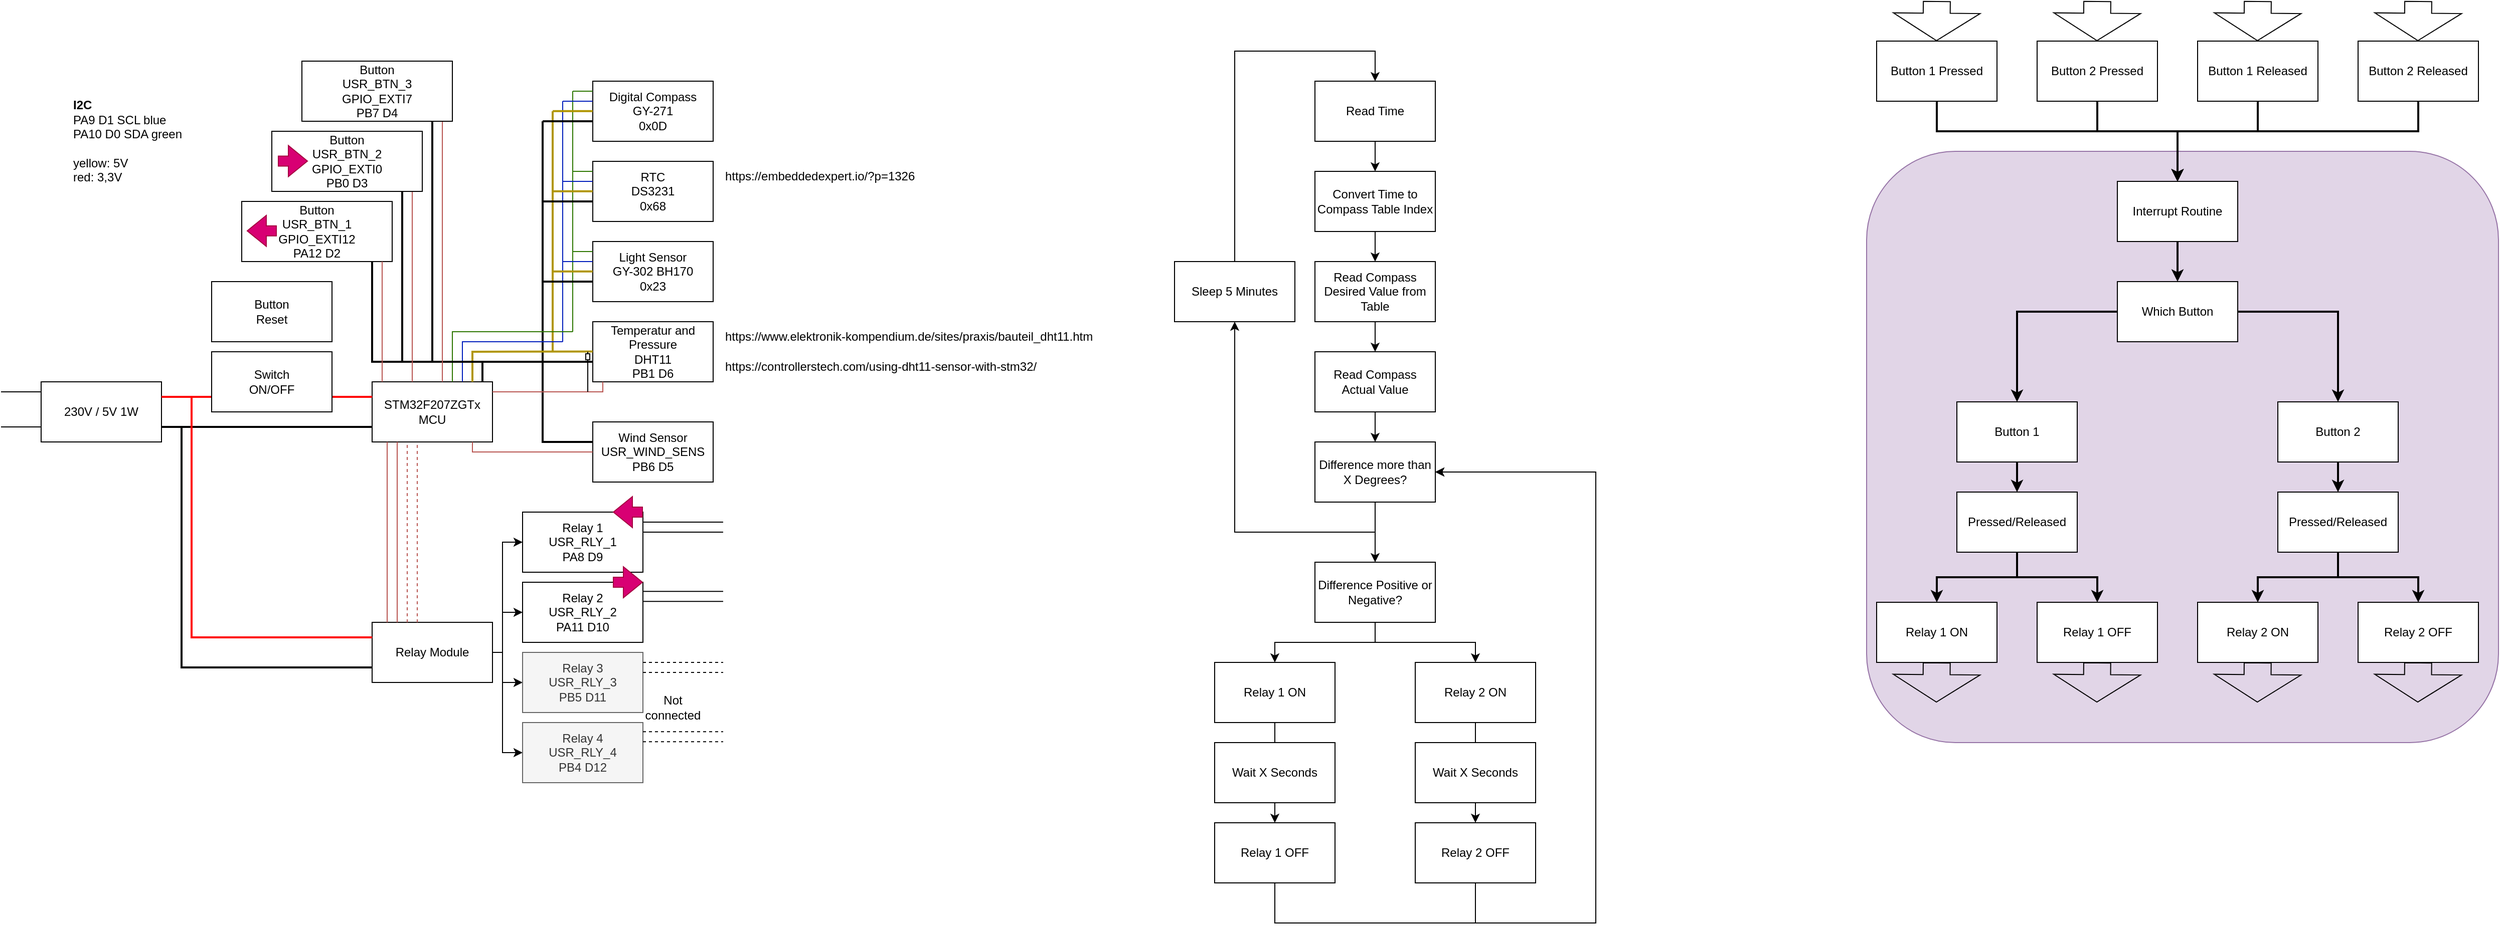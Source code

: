 <mxfile version="26.0.16">
  <diagram name="Page-1" id="prggtN5wl7_WI-Ie2y-x">
    <mxGraphModel dx="1434" dy="844" grid="1" gridSize="10" guides="1" tooltips="1" connect="1" arrows="1" fold="1" page="1" pageScale="1" pageWidth="850" pageHeight="1100" math="0" shadow="0">
      <root>
        <mxCell id="0" />
        <mxCell id="1" parent="0" />
        <mxCell id="a5VU7QIuzeuz8_hcCsnS-48" value="" style="rounded=1;whiteSpace=wrap;html=1;fillColor=#e1d5e7;strokeColor=#9673a6;" parent="1" vertex="1">
          <mxGeometry x="1870" y="210" width="630" height="590" as="geometry" />
        </mxCell>
        <mxCell id="jXwcjUHK-jh7pQZKSeeq-1" value="STM32F207ZGTx&lt;br&gt;MCU" style="rounded=0;whiteSpace=wrap;html=1;" parent="1" vertex="1">
          <mxGeometry x="380" y="440" width="120" height="60" as="geometry" />
        </mxCell>
        <mxCell id="jXwcjUHK-jh7pQZKSeeq-2" value="Digital Compass&lt;br&gt;GY-271&lt;br&gt;0x0D" style="rounded=0;whiteSpace=wrap;html=1;" parent="1" vertex="1">
          <mxGeometry x="600" y="140" width="120" height="60" as="geometry" />
        </mxCell>
        <mxCell id="jXwcjUHK-jh7pQZKSeeq-3" value="RTC&lt;br&gt;DS3231&lt;br&gt;0x68" style="rounded=0;whiteSpace=wrap;html=1;" parent="1" vertex="1">
          <mxGeometry x="600" y="220" width="120" height="60" as="geometry" />
        </mxCell>
        <mxCell id="jXwcjUHK-jh7pQZKSeeq-4" value="Light Sensor&lt;br&gt;GY-302 BH170&lt;br&gt;0x23" style="rounded=0;whiteSpace=wrap;html=1;" parent="1" vertex="1">
          <mxGeometry x="600" y="300" width="120" height="60" as="geometry" />
        </mxCell>
        <mxCell id="jXwcjUHK-jh7pQZKSeeq-5" value="Temperatur and Pressure&lt;br&gt;DHT11&lt;br&gt;PB1 D6" style="rounded=0;whiteSpace=wrap;html=1;" parent="1" vertex="1">
          <mxGeometry x="600" y="380" width="120" height="60" as="geometry" />
        </mxCell>
        <mxCell id="a5VU7QIuzeuz8_hcCsnS-4" style="edgeStyle=orthogonalEdgeStyle;rounded=0;orthogonalLoop=1;jettySize=auto;html=1;entryX=0;entryY=0.5;entryDx=0;entryDy=0;" parent="1" source="jXwcjUHK-jh7pQZKSeeq-6" target="jXwcjUHK-jh7pQZKSeeq-7" edge="1">
          <mxGeometry relative="1" as="geometry">
            <Array as="points">
              <mxPoint x="510" y="710" />
              <mxPoint x="510" y="600" />
            </Array>
          </mxGeometry>
        </mxCell>
        <mxCell id="a5VU7QIuzeuz8_hcCsnS-5" style="edgeStyle=orthogonalEdgeStyle;rounded=0;orthogonalLoop=1;jettySize=auto;html=1;entryX=0;entryY=0.5;entryDx=0;entryDy=0;" parent="1" source="jXwcjUHK-jh7pQZKSeeq-6" target="jXwcjUHK-jh7pQZKSeeq-8" edge="1">
          <mxGeometry relative="1" as="geometry">
            <Array as="points">
              <mxPoint x="510" y="710" />
              <mxPoint x="510" y="670" />
            </Array>
          </mxGeometry>
        </mxCell>
        <mxCell id="a5VU7QIuzeuz8_hcCsnS-6" style="edgeStyle=orthogonalEdgeStyle;rounded=0;orthogonalLoop=1;jettySize=auto;html=1;entryX=0;entryY=0.5;entryDx=0;entryDy=0;" parent="1" source="jXwcjUHK-jh7pQZKSeeq-6" target="jXwcjUHK-jh7pQZKSeeq-9" edge="1">
          <mxGeometry relative="1" as="geometry">
            <Array as="points">
              <mxPoint x="510" y="710" />
              <mxPoint x="510" y="740" />
            </Array>
          </mxGeometry>
        </mxCell>
        <mxCell id="a5VU7QIuzeuz8_hcCsnS-7" style="edgeStyle=orthogonalEdgeStyle;rounded=0;orthogonalLoop=1;jettySize=auto;html=1;entryX=0;entryY=0.5;entryDx=0;entryDy=0;" parent="1" source="jXwcjUHK-jh7pQZKSeeq-6" target="jXwcjUHK-jh7pQZKSeeq-10" edge="1">
          <mxGeometry relative="1" as="geometry">
            <Array as="points">
              <mxPoint x="510" y="710" />
              <mxPoint x="510" y="810" />
            </Array>
          </mxGeometry>
        </mxCell>
        <mxCell id="jXwcjUHK-jh7pQZKSeeq-6" value="Relay Module" style="rounded=0;whiteSpace=wrap;html=1;" parent="1" vertex="1">
          <mxGeometry x="380" y="680" width="120" height="60" as="geometry" />
        </mxCell>
        <mxCell id="jXwcjUHK-jh7pQZKSeeq-7" value="Relay 1&lt;br&gt;USR_RLY_1&lt;br&gt;PA8 D9" style="rounded=0;whiteSpace=wrap;html=1;" parent="1" vertex="1">
          <mxGeometry x="530" y="570" width="120" height="60" as="geometry" />
        </mxCell>
        <mxCell id="jXwcjUHK-jh7pQZKSeeq-8" value="Relay 2&lt;br&gt;USR_RLY_2&lt;br&gt;PA11 D10" style="rounded=0;whiteSpace=wrap;html=1;" parent="1" vertex="1">
          <mxGeometry x="530" y="640" width="120" height="60" as="geometry" />
        </mxCell>
        <mxCell id="jXwcjUHK-jh7pQZKSeeq-9" value="Relay 3&lt;br&gt;USR_RLY_3&lt;br&gt;PB5 D11" style="rounded=0;whiteSpace=wrap;html=1;fillColor=#f5f5f5;fontColor=#333333;strokeColor=#666666;" parent="1" vertex="1">
          <mxGeometry x="530" y="710" width="120" height="60" as="geometry" />
        </mxCell>
        <mxCell id="jXwcjUHK-jh7pQZKSeeq-10" value="Relay 4&lt;br&gt;USR_RLY_4&lt;br&gt;PB4 D12" style="rounded=0;whiteSpace=wrap;html=1;fillColor=#f5f5f5;fontColor=#333333;strokeColor=#666666;" parent="1" vertex="1">
          <mxGeometry x="530" y="780" width="120" height="60" as="geometry" />
        </mxCell>
        <mxCell id="jXwcjUHK-jh7pQZKSeeq-12" value="230V / 5V 1W" style="rounded=0;whiteSpace=wrap;html=1;" parent="1" vertex="1">
          <mxGeometry x="50" y="440" width="120" height="60" as="geometry" />
        </mxCell>
        <mxCell id="jXwcjUHK-jh7pQZKSeeq-14" value="" style="endArrow=none;html=1;rounded=0;entryX=1;entryY=0.75;entryDx=0;entryDy=0;exitX=0;exitY=0.75;exitDx=0;exitDy=0;strokeWidth=2;" parent="1" source="jXwcjUHK-jh7pQZKSeeq-1" target="jXwcjUHK-jh7pQZKSeeq-12" edge="1">
          <mxGeometry width="50" height="50" relative="1" as="geometry">
            <mxPoint x="390" y="570" as="sourcePoint" />
            <mxPoint x="440" y="520" as="targetPoint" />
          </mxGeometry>
        </mxCell>
        <mxCell id="jXwcjUHK-jh7pQZKSeeq-15" value="" style="endArrow=none;html=1;rounded=0;entryX=1;entryY=0.25;entryDx=0;entryDy=0;exitX=0;exitY=0.25;exitDx=0;exitDy=0;strokeColor=#FF0000;strokeWidth=2;" parent="1" source="jXwcjUHK-jh7pQZKSeeq-1" target="jXwcjUHK-jh7pQZKSeeq-12" edge="1">
          <mxGeometry width="50" height="50" relative="1" as="geometry">
            <mxPoint x="350" y="460" as="sourcePoint" />
            <mxPoint x="170" y="460" as="targetPoint" />
          </mxGeometry>
        </mxCell>
        <mxCell id="jXwcjUHK-jh7pQZKSeeq-17" value="" style="endArrow=none;html=1;rounded=0;entryX=1;entryY=0.75;entryDx=0;entryDy=0;exitX=0;exitY=0.75;exitDx=0;exitDy=0;strokeWidth=2;" parent="1" source="jXwcjUHK-jh7pQZKSeeq-6" target="jXwcjUHK-jh7pQZKSeeq-12" edge="1">
          <mxGeometry width="50" height="50" relative="1" as="geometry">
            <mxPoint x="340" y="540" as="sourcePoint" />
            <mxPoint x="160" y="540" as="targetPoint" />
            <Array as="points">
              <mxPoint x="190" y="725" />
              <mxPoint x="190" y="485" />
            </Array>
          </mxGeometry>
        </mxCell>
        <mxCell id="jXwcjUHK-jh7pQZKSeeq-19" value="" style="endArrow=none;html=1;rounded=0;entryX=1;entryY=0.25;entryDx=0;entryDy=0;exitX=0;exitY=0.25;exitDx=0;exitDy=0;strokeColor=#FF0000;strokeWidth=2;" parent="1" source="jXwcjUHK-jh7pQZKSeeq-6" target="jXwcjUHK-jh7pQZKSeeq-12" edge="1">
          <mxGeometry width="50" height="50" relative="1" as="geometry">
            <mxPoint x="400" y="530" as="sourcePoint" />
            <mxPoint x="220" y="530" as="targetPoint" />
            <Array as="points">
              <mxPoint x="200" y="695" />
              <mxPoint x="200" y="455" />
            </Array>
          </mxGeometry>
        </mxCell>
        <mxCell id="jXwcjUHK-jh7pQZKSeeq-13" value="Switch&lt;br&gt;ON/OFF" style="rounded=0;whiteSpace=wrap;html=1;" parent="1" vertex="1">
          <mxGeometry x="220" y="410" width="120" height="60" as="geometry" />
        </mxCell>
        <mxCell id="jXwcjUHK-jh7pQZKSeeq-20" value="" style="endArrow=none;html=1;rounded=0;fillColor=#f8cecc;strokeColor=#b85450;gradientColor=#ea6b66;" parent="1" edge="1">
          <mxGeometry width="50" height="50" relative="1" as="geometry">
            <mxPoint x="395" y="680" as="sourcePoint" />
            <mxPoint x="395" y="500" as="targetPoint" />
          </mxGeometry>
        </mxCell>
        <mxCell id="jXwcjUHK-jh7pQZKSeeq-21" value="" style="endArrow=none;html=1;rounded=0;fillColor=#f8cecc;strokeColor=#b85450;gradientColor=#ea6b66;" parent="1" edge="1">
          <mxGeometry width="50" height="50" relative="1" as="geometry">
            <mxPoint x="405.0" y="680" as="sourcePoint" />
            <mxPoint x="405.0" y="500" as="targetPoint" />
          </mxGeometry>
        </mxCell>
        <mxCell id="jXwcjUHK-jh7pQZKSeeq-22" value="" style="endArrow=none;html=1;rounded=0;fillColor=#f8cecc;strokeColor=#b85450;gradientColor=#ea6b66;dashed=1;" parent="1" edge="1">
          <mxGeometry width="50" height="50" relative="1" as="geometry">
            <mxPoint x="415.0" y="680" as="sourcePoint" />
            <mxPoint x="415.0" y="500" as="targetPoint" />
          </mxGeometry>
        </mxCell>
        <mxCell id="jXwcjUHK-jh7pQZKSeeq-23" value="" style="endArrow=none;html=1;rounded=0;fillColor=#f8cecc;strokeColor=#b85450;gradientColor=#ea6b66;dashed=1;" parent="1" edge="1">
          <mxGeometry width="50" height="50" relative="1" as="geometry">
            <mxPoint x="425.0" y="680" as="sourcePoint" />
            <mxPoint x="425.0" y="500" as="targetPoint" />
          </mxGeometry>
        </mxCell>
        <mxCell id="jXwcjUHK-jh7pQZKSeeq-24" value="" style="endArrow=none;html=1;rounded=0;exitX=0;exitY=0.75;exitDx=0;exitDy=0;" parent="1" source="jXwcjUHK-jh7pQZKSeeq-12" edge="1">
          <mxGeometry width="50" height="50" relative="1" as="geometry">
            <mxPoint x="390" y="510" as="sourcePoint" />
            <mxPoint x="10" y="485" as="targetPoint" />
          </mxGeometry>
        </mxCell>
        <mxCell id="jXwcjUHK-jh7pQZKSeeq-25" value="" style="endArrow=none;html=1;rounded=0;exitX=0;exitY=0.75;exitDx=0;exitDy=0;" parent="1" edge="1">
          <mxGeometry width="50" height="50" relative="1" as="geometry">
            <mxPoint x="50" y="450" as="sourcePoint" />
            <mxPoint x="10" y="450" as="targetPoint" />
          </mxGeometry>
        </mxCell>
        <mxCell id="jXwcjUHK-jh7pQZKSeeq-26" value="" style="endArrow=none;html=1;rounded=0;fillColor=#60a917;strokeColor=#2D7600;" parent="1" edge="1">
          <mxGeometry width="50" height="50" relative="1" as="geometry">
            <mxPoint x="580" y="150" as="sourcePoint" />
            <mxPoint x="580" y="390" as="targetPoint" />
          </mxGeometry>
        </mxCell>
        <mxCell id="jXwcjUHK-jh7pQZKSeeq-27" value="" style="endArrow=none;html=1;rounded=0;fillColor=#0050ef;strokeColor=#001DBC;" parent="1" edge="1">
          <mxGeometry width="50" height="50" relative="1" as="geometry">
            <mxPoint x="570" y="160" as="sourcePoint" />
            <mxPoint x="570" y="400" as="targetPoint" />
          </mxGeometry>
        </mxCell>
        <mxCell id="jXwcjUHK-jh7pQZKSeeq-28" value="" style="endArrow=none;html=1;rounded=0;strokeColor=#B09500;strokeWidth=2;fillColor=#e3c800;" parent="1" edge="1">
          <mxGeometry width="50" height="50" relative="1" as="geometry">
            <mxPoint x="560" y="170" as="sourcePoint" />
            <mxPoint x="560" y="410" as="targetPoint" />
          </mxGeometry>
        </mxCell>
        <mxCell id="jXwcjUHK-jh7pQZKSeeq-29" value="" style="endArrow=none;html=1;rounded=0;strokeWidth=2;" parent="1" edge="1">
          <mxGeometry width="50" height="50" relative="1" as="geometry">
            <mxPoint x="550" y="180" as="sourcePoint" />
            <mxPoint x="550" y="420" as="targetPoint" />
          </mxGeometry>
        </mxCell>
        <mxCell id="jXwcjUHK-jh7pQZKSeeq-30" value="" style="endArrow=none;html=1;rounded=0;fillColor=#60a917;strokeColor=#2D7600;" parent="1" edge="1">
          <mxGeometry width="50" height="50" relative="1" as="geometry">
            <mxPoint x="580" y="150" as="sourcePoint" />
            <mxPoint x="600" y="150" as="targetPoint" />
          </mxGeometry>
        </mxCell>
        <mxCell id="jXwcjUHK-jh7pQZKSeeq-31" value="" style="endArrow=none;html=1;rounded=0;fillColor=#60a917;strokeColor=#2D7600;" parent="1" edge="1">
          <mxGeometry width="50" height="50" relative="1" as="geometry">
            <mxPoint x="580" y="230" as="sourcePoint" />
            <mxPoint x="600" y="230" as="targetPoint" />
          </mxGeometry>
        </mxCell>
        <mxCell id="jXwcjUHK-jh7pQZKSeeq-32" value="" style="endArrow=none;html=1;rounded=0;fillColor=#60a917;strokeColor=#2D7600;" parent="1" edge="1">
          <mxGeometry width="50" height="50" relative="1" as="geometry">
            <mxPoint x="580" y="310" as="sourcePoint" />
            <mxPoint x="600" y="310" as="targetPoint" />
          </mxGeometry>
        </mxCell>
        <mxCell id="jXwcjUHK-jh7pQZKSeeq-33" value="" style="endArrow=none;html=1;rounded=0;fillColor=#60a917;strokeColor=#2D7600;" parent="1" edge="1">
          <mxGeometry width="50" height="50" relative="1" as="geometry">
            <mxPoint x="460" y="440" as="sourcePoint" />
            <mxPoint x="580" y="390" as="targetPoint" />
            <Array as="points">
              <mxPoint x="460" y="390" />
            </Array>
          </mxGeometry>
        </mxCell>
        <mxCell id="jXwcjUHK-jh7pQZKSeeq-34" value="" style="endArrow=none;html=1;rounded=0;fillColor=#0050ef;strokeColor=#001DBC;" parent="1" edge="1">
          <mxGeometry width="50" height="50" relative="1" as="geometry">
            <mxPoint x="570" y="160" as="sourcePoint" />
            <mxPoint x="600" y="160" as="targetPoint" />
          </mxGeometry>
        </mxCell>
        <mxCell id="jXwcjUHK-jh7pQZKSeeq-35" value="" style="endArrow=none;html=1;rounded=0;fillColor=#0050ef;strokeColor=#001DBC;" parent="1" edge="1">
          <mxGeometry width="50" height="50" relative="1" as="geometry">
            <mxPoint x="570" y="240" as="sourcePoint" />
            <mxPoint x="600" y="240" as="targetPoint" />
          </mxGeometry>
        </mxCell>
        <mxCell id="jXwcjUHK-jh7pQZKSeeq-36" value="" style="endArrow=none;html=1;rounded=0;fillColor=#0050ef;strokeColor=#001DBC;" parent="1" edge="1">
          <mxGeometry width="50" height="50" relative="1" as="geometry">
            <mxPoint x="570" y="320" as="sourcePoint" />
            <mxPoint x="600" y="320" as="targetPoint" />
          </mxGeometry>
        </mxCell>
        <mxCell id="jXwcjUHK-jh7pQZKSeeq-37" value="" style="endArrow=none;html=1;rounded=0;fillColor=#0050ef;strokeColor=#001DBC;" parent="1" edge="1">
          <mxGeometry width="50" height="50" relative="1" as="geometry">
            <mxPoint x="470" y="440" as="sourcePoint" />
            <mxPoint x="570" y="400" as="targetPoint" />
            <Array as="points">
              <mxPoint x="470" y="400" />
            </Array>
          </mxGeometry>
        </mxCell>
        <mxCell id="jXwcjUHK-jh7pQZKSeeq-38" value="" style="endArrow=none;html=1;rounded=0;strokeColor=#B09500;strokeWidth=2;fillColor=#e3c800;" parent="1" edge="1">
          <mxGeometry width="50" height="50" relative="1" as="geometry">
            <mxPoint x="560" y="169.88" as="sourcePoint" />
            <mxPoint x="600" y="169.88" as="targetPoint" />
          </mxGeometry>
        </mxCell>
        <mxCell id="jXwcjUHK-jh7pQZKSeeq-39" value="" style="endArrow=none;html=1;rounded=0;strokeColor=#B09500;strokeWidth=2;fillColor=#e3c800;" parent="1" edge="1">
          <mxGeometry width="50" height="50" relative="1" as="geometry">
            <mxPoint x="560" y="249.88" as="sourcePoint" />
            <mxPoint x="600" y="249.88" as="targetPoint" />
          </mxGeometry>
        </mxCell>
        <mxCell id="jXwcjUHK-jh7pQZKSeeq-40" value="" style="endArrow=none;html=1;rounded=0;strokeColor=#B09500;strokeWidth=2;fillColor=#e3c800;" parent="1" edge="1">
          <mxGeometry width="50" height="50" relative="1" as="geometry">
            <mxPoint x="560" y="329.88" as="sourcePoint" />
            <mxPoint x="600" y="329.88" as="targetPoint" />
          </mxGeometry>
        </mxCell>
        <mxCell id="jXwcjUHK-jh7pQZKSeeq-41" value="" style="endArrow=none;html=1;rounded=0;strokeColor=#B09500;strokeWidth=2;fillColor=#e3c800;" parent="1" edge="1">
          <mxGeometry width="50" height="50" relative="1" as="geometry">
            <mxPoint x="480" y="440" as="sourcePoint" />
            <mxPoint x="600" y="409.77" as="targetPoint" />
            <Array as="points">
              <mxPoint x="480" y="410" />
            </Array>
          </mxGeometry>
        </mxCell>
        <mxCell id="jXwcjUHK-jh7pQZKSeeq-42" value="" style="endArrow=none;html=1;rounded=0;strokeWidth=2;" parent="1" edge="1">
          <mxGeometry width="50" height="50" relative="1" as="geometry">
            <mxPoint x="550" y="180" as="sourcePoint" />
            <mxPoint x="600" y="180" as="targetPoint" />
          </mxGeometry>
        </mxCell>
        <mxCell id="jXwcjUHK-jh7pQZKSeeq-43" value="" style="endArrow=none;html=1;rounded=0;strokeWidth=2;" parent="1" edge="1">
          <mxGeometry width="50" height="50" relative="1" as="geometry">
            <mxPoint x="550" y="260" as="sourcePoint" />
            <mxPoint x="600" y="260" as="targetPoint" />
          </mxGeometry>
        </mxCell>
        <mxCell id="jXwcjUHK-jh7pQZKSeeq-44" value="" style="endArrow=none;html=1;rounded=0;strokeWidth=2;" parent="1" edge="1">
          <mxGeometry width="50" height="50" relative="1" as="geometry">
            <mxPoint x="550" y="340" as="sourcePoint" />
            <mxPoint x="600" y="340" as="targetPoint" />
          </mxGeometry>
        </mxCell>
        <mxCell id="jXwcjUHK-jh7pQZKSeeq-45" value="" style="endArrow=none;html=1;rounded=0;strokeWidth=2;" parent="1" edge="1">
          <mxGeometry width="50" height="50" relative="1" as="geometry">
            <mxPoint x="490" y="440" as="sourcePoint" />
            <mxPoint x="600" y="420" as="targetPoint" />
            <Array as="points">
              <mxPoint x="490" y="420" />
            </Array>
          </mxGeometry>
        </mxCell>
        <mxCell id="jXwcjUHK-jh7pQZKSeeq-47" value="Button&lt;br&gt;Reset" style="rounded=0;whiteSpace=wrap;html=1;" parent="1" vertex="1">
          <mxGeometry x="220" y="340" width="120" height="60" as="geometry" />
        </mxCell>
        <mxCell id="jXwcjUHK-jh7pQZKSeeq-48" value="Button&lt;br&gt;USR_BTN_1&lt;br&gt;GPIO_EXTI12&lt;br&gt;PA12 D2" style="rounded=0;whiteSpace=wrap;html=1;" parent="1" vertex="1">
          <mxGeometry x="250" y="260" width="150" height="60" as="geometry" />
        </mxCell>
        <mxCell id="jXwcjUHK-jh7pQZKSeeq-50" value="" style="endArrow=none;html=1;rounded=0;strokeWidth=2;" parent="1" edge="1">
          <mxGeometry width="50" height="50" relative="1" as="geometry">
            <mxPoint x="500" y="420" as="sourcePoint" />
            <mxPoint x="380" y="320" as="targetPoint" />
            <Array as="points">
              <mxPoint x="380" y="420" />
            </Array>
          </mxGeometry>
        </mxCell>
        <mxCell id="jXwcjUHK-jh7pQZKSeeq-51" value="" style="endArrow=none;html=1;rounded=0;fillColor=#f8cecc;strokeColor=#b85450;gradientColor=#ea6b66;" parent="1" edge="1">
          <mxGeometry width="50" height="50" relative="1" as="geometry">
            <mxPoint x="390" y="440" as="sourcePoint" />
            <mxPoint x="390" y="320" as="targetPoint" />
          </mxGeometry>
        </mxCell>
        <mxCell id="jXwcjUHK-jh7pQZKSeeq-52" value="" style="endArrow=none;html=1;rounded=0;strokeColor=#000000;strokeWidth=2;" parent="1" edge="1">
          <mxGeometry width="50" height="50" relative="1" as="geometry">
            <mxPoint x="440" y="420" as="sourcePoint" />
            <mxPoint x="440" y="180" as="targetPoint" />
          </mxGeometry>
        </mxCell>
        <mxCell id="jXwcjUHK-jh7pQZKSeeq-53" value="" style="endArrow=none;html=1;rounded=0;fillColor=#f8cecc;strokeColor=#b85450;gradientColor=#ea6b66;" parent="1" edge="1">
          <mxGeometry width="50" height="50" relative="1" as="geometry">
            <mxPoint x="420" y="440" as="sourcePoint" />
            <mxPoint x="420" y="250" as="targetPoint" />
          </mxGeometry>
        </mxCell>
        <mxCell id="jXwcjUHK-jh7pQZKSeeq-57" value="" style="endArrow=none;html=1;rounded=0;fillColor=#f8cecc;strokeColor=#b85450;gradientColor=#ea6b66;" parent="1" edge="1">
          <mxGeometry width="50" height="50" relative="1" as="geometry">
            <mxPoint x="450" y="440" as="sourcePoint" />
            <mxPoint x="450" y="180" as="targetPoint" />
          </mxGeometry>
        </mxCell>
        <mxCell id="jXwcjUHK-jh7pQZKSeeq-58" value="" style="endArrow=none;html=1;rounded=0;strokeColor=#000000;" parent="1" edge="1">
          <mxGeometry width="50" height="50" relative="1" as="geometry">
            <mxPoint x="650" y="580" as="sourcePoint" />
            <mxPoint x="730" y="580" as="targetPoint" />
          </mxGeometry>
        </mxCell>
        <mxCell id="jXwcjUHK-jh7pQZKSeeq-59" value="" style="endArrow=none;html=1;rounded=0;strokeColor=#000000;" parent="1" edge="1">
          <mxGeometry width="50" height="50" relative="1" as="geometry">
            <mxPoint x="650" y="590" as="sourcePoint" />
            <mxPoint x="730" y="590" as="targetPoint" />
          </mxGeometry>
        </mxCell>
        <mxCell id="jXwcjUHK-jh7pQZKSeeq-62" value="" style="endArrow=none;html=1;rounded=0;strokeColor=#000000;dashed=1;" parent="1" edge="1">
          <mxGeometry width="50" height="50" relative="1" as="geometry">
            <mxPoint x="650" y="720" as="sourcePoint" />
            <mxPoint x="730" y="720" as="targetPoint" />
          </mxGeometry>
        </mxCell>
        <mxCell id="jXwcjUHK-jh7pQZKSeeq-63" value="" style="endArrow=none;html=1;rounded=0;strokeColor=#000000;dashed=1;" parent="1" edge="1">
          <mxGeometry width="50" height="50" relative="1" as="geometry">
            <mxPoint x="650" y="730" as="sourcePoint" />
            <mxPoint x="730" y="730" as="targetPoint" />
          </mxGeometry>
        </mxCell>
        <mxCell id="jXwcjUHK-jh7pQZKSeeq-66" value="Wind Sensor&lt;br&gt;USR_WIND_SENS&lt;br&gt;PB6 D5" style="rounded=0;whiteSpace=wrap;html=1;" parent="1" vertex="1">
          <mxGeometry x="600" y="480" width="120" height="60" as="geometry" />
        </mxCell>
        <mxCell id="jXwcjUHK-jh7pQZKSeeq-67" value="" style="endArrow=none;html=1;rounded=0;strokeColor=#b85450;fillColor=#f8cecc;gradientColor=#ea6b66;" parent="1" edge="1">
          <mxGeometry width="50" height="50" relative="1" as="geometry">
            <mxPoint x="480" y="500" as="sourcePoint" />
            <mxPoint x="600" y="510" as="targetPoint" />
            <Array as="points">
              <mxPoint x="480" y="510" />
            </Array>
          </mxGeometry>
        </mxCell>
        <mxCell id="jXwcjUHK-jh7pQZKSeeq-69" value="" style="endArrow=none;html=1;rounded=0;strokeColor=#000000;strokeWidth=2;" parent="1" edge="1">
          <mxGeometry width="50" height="50" relative="1" as="geometry">
            <mxPoint x="600" y="500" as="sourcePoint" />
            <mxPoint x="550" y="420" as="targetPoint" />
            <Array as="points">
              <mxPoint x="550" y="500" />
            </Array>
          </mxGeometry>
        </mxCell>
        <mxCell id="jXwcjUHK-jh7pQZKSeeq-70" value="https://embeddedexpert.io/?p=1326" style="text;html=1;align=left;verticalAlign=middle;resizable=0;points=[];autosize=1;strokeColor=none;fillColor=none;" parent="1" vertex="1">
          <mxGeometry x="730" y="220" width="210" height="30" as="geometry" />
        </mxCell>
        <mxCell id="jXwcjUHK-jh7pQZKSeeq-71" value="https://www.elektronik-kompendium.de/sites/praxis/bauteil_dht11.htm" style="text;html=1;align=left;verticalAlign=middle;resizable=0;points=[];autosize=1;strokeColor=none;fillColor=none;" parent="1" vertex="1">
          <mxGeometry x="730" y="380" width="390" height="30" as="geometry" />
        </mxCell>
        <mxCell id="jXwcjUHK-jh7pQZKSeeq-72" value="https://controllerstech.com/using-dht11-sensor-with-stm32/" style="text;html=1;align=left;verticalAlign=middle;resizable=0;points=[];autosize=1;strokeColor=none;fillColor=none;" parent="1" vertex="1">
          <mxGeometry x="730" y="410" width="330" height="30" as="geometry" />
        </mxCell>
        <mxCell id="jXwcjUHK-jh7pQZKSeeq-74" value="" style="endArrow=none;html=1;rounded=0;strokeColor=#b85450;fillColor=#f8cecc;gradientColor=#ea6b66;" parent="1" edge="1">
          <mxGeometry width="50" height="50" relative="1" as="geometry">
            <mxPoint x="500" y="450" as="sourcePoint" />
            <mxPoint x="610" y="440" as="targetPoint" />
            <Array as="points">
              <mxPoint x="610" y="450" />
            </Array>
          </mxGeometry>
        </mxCell>
        <mxCell id="jXwcjUHK-jh7pQZKSeeq-75" value="" style="rounded=0;whiteSpace=wrap;html=1;" parent="1" vertex="1">
          <mxGeometry x="593" y="412" width="4" height="6" as="geometry" />
        </mxCell>
        <mxCell id="jXwcjUHK-jh7pQZKSeeq-76" value="" style="endArrow=none;html=1;rounded=0;strokeColor=#000000;" parent="1" edge="1">
          <mxGeometry width="50" height="50" relative="1" as="geometry">
            <mxPoint x="595" y="412" as="sourcePoint" />
            <mxPoint x="595" y="410" as="targetPoint" />
          </mxGeometry>
        </mxCell>
        <mxCell id="jXwcjUHK-jh7pQZKSeeq-77" value="" style="endArrow=none;html=1;rounded=0;strokeColor=#000000;" parent="1" edge="1">
          <mxGeometry width="50" height="50" relative="1" as="geometry">
            <mxPoint x="595" y="450" as="sourcePoint" />
            <mxPoint x="595" y="418" as="targetPoint" />
          </mxGeometry>
        </mxCell>
        <mxCell id="jXwcjUHK-jh7pQZKSeeq-78" value="&lt;div style=&quot;&quot;&gt;&lt;span style=&quot;background-color: initial;&quot;&gt;&lt;b&gt;I2C&lt;/b&gt;&lt;/span&gt;&lt;/div&gt;&lt;div style=&quot;&quot;&gt;&lt;span style=&quot;background-color: initial;&quot;&gt;PA9 D1 SCL blue&lt;/span&gt;&lt;/div&gt;&lt;div style=&quot;&quot;&gt;&lt;span style=&quot;background-color: initial;&quot;&gt;PA10 D0 SDA green&lt;/span&gt;&lt;/div&gt;&lt;div style=&quot;&quot;&gt;&lt;span style=&quot;background-color: initial;&quot;&gt;&lt;br&gt;&lt;/span&gt;&lt;/div&gt;&lt;div style=&quot;&quot;&gt;&lt;span style=&quot;background-color: initial;&quot;&gt;yellow: 5V&lt;/span&gt;&lt;/div&gt;&lt;div style=&quot;&quot;&gt;&lt;span style=&quot;background-color: initial;&quot;&gt;red: 3,3V&lt;/span&gt;&lt;/div&gt;" style="text;html=1;strokeColor=none;fillColor=none;align=left;verticalAlign=middle;whiteSpace=wrap;rounded=0;" parent="1" vertex="1">
          <mxGeometry x="80" y="160" width="160" height="80" as="geometry" />
        </mxCell>
        <mxCell id="jXwcjUHK-jh7pQZKSeeq-79" value="" style="endArrow=none;html=1;rounded=0;strokeColor=#000000;strokeWidth=2;" parent="1" edge="1">
          <mxGeometry width="50" height="50" relative="1" as="geometry">
            <mxPoint x="410" y="420" as="sourcePoint" />
            <mxPoint x="410" y="250" as="targetPoint" />
          </mxGeometry>
        </mxCell>
        <mxCell id="jXwcjUHK-jh7pQZKSeeq-80" value="Button&lt;br&gt;USR_BTN_3&lt;br&gt;GPIO_EXTI7&lt;br&gt;PB7 D4" style="rounded=0;whiteSpace=wrap;html=1;" parent="1" vertex="1">
          <mxGeometry x="310" y="120" width="150" height="60" as="geometry" />
        </mxCell>
        <mxCell id="jXwcjUHK-jh7pQZKSeeq-49" value="Button&lt;br&gt;USR_BTN_2&lt;br&gt;GPIO_EXTI0&lt;br&gt;PB0 D3" style="rounded=0;whiteSpace=wrap;html=1;" parent="1" vertex="1">
          <mxGeometry x="280" y="190" width="150" height="60" as="geometry" />
        </mxCell>
        <mxCell id="CQLrHUtQOe0jRY_uVFZr-9" value="" style="edgeStyle=orthogonalEdgeStyle;rounded=0;orthogonalLoop=1;jettySize=auto;html=1;" parent="1" source="CQLrHUtQOe0jRY_uVFZr-1" target="CQLrHUtQOe0jRY_uVFZr-2" edge="1">
          <mxGeometry relative="1" as="geometry" />
        </mxCell>
        <mxCell id="CQLrHUtQOe0jRY_uVFZr-1" value="Read Time" style="rounded=0;whiteSpace=wrap;html=1;" parent="1" vertex="1">
          <mxGeometry x="1320" y="140" width="120" height="60" as="geometry" />
        </mxCell>
        <mxCell id="CQLrHUtQOe0jRY_uVFZr-10" value="" style="edgeStyle=orthogonalEdgeStyle;rounded=0;orthogonalLoop=1;jettySize=auto;html=1;" parent="1" source="CQLrHUtQOe0jRY_uVFZr-2" target="CQLrHUtQOe0jRY_uVFZr-3" edge="1">
          <mxGeometry relative="1" as="geometry" />
        </mxCell>
        <mxCell id="CQLrHUtQOe0jRY_uVFZr-2" value="Convert Time to Compass Table Index" style="rounded=0;whiteSpace=wrap;html=1;" parent="1" vertex="1">
          <mxGeometry x="1320" y="230" width="120" height="60" as="geometry" />
        </mxCell>
        <mxCell id="CQLrHUtQOe0jRY_uVFZr-11" value="" style="edgeStyle=orthogonalEdgeStyle;rounded=0;orthogonalLoop=1;jettySize=auto;html=1;" parent="1" source="CQLrHUtQOe0jRY_uVFZr-3" target="CQLrHUtQOe0jRY_uVFZr-4" edge="1">
          <mxGeometry relative="1" as="geometry" />
        </mxCell>
        <mxCell id="CQLrHUtQOe0jRY_uVFZr-3" value="Read Compass Desired Value from Table" style="rounded=0;whiteSpace=wrap;html=1;" parent="1" vertex="1">
          <mxGeometry x="1320" y="320" width="120" height="60" as="geometry" />
        </mxCell>
        <mxCell id="CQLrHUtQOe0jRY_uVFZr-12" value="" style="edgeStyle=orthogonalEdgeStyle;rounded=0;orthogonalLoop=1;jettySize=auto;html=1;" parent="1" source="CQLrHUtQOe0jRY_uVFZr-4" target="CQLrHUtQOe0jRY_uVFZr-5" edge="1">
          <mxGeometry relative="1" as="geometry" />
        </mxCell>
        <mxCell id="CQLrHUtQOe0jRY_uVFZr-4" value="Read Compass Actual Value" style="rounded=0;whiteSpace=wrap;html=1;" parent="1" vertex="1">
          <mxGeometry x="1320" y="410" width="120" height="60" as="geometry" />
        </mxCell>
        <mxCell id="CQLrHUtQOe0jRY_uVFZr-7" style="edgeStyle=orthogonalEdgeStyle;rounded=0;orthogonalLoop=1;jettySize=auto;html=1;entryX=0.5;entryY=1;entryDx=0;entryDy=0;" parent="1" source="CQLrHUtQOe0jRY_uVFZr-5" target="CQLrHUtQOe0jRY_uVFZr-6" edge="1">
          <mxGeometry relative="1" as="geometry">
            <Array as="points">
              <mxPoint x="1380" y="590" />
              <mxPoint x="1240" y="590" />
            </Array>
          </mxGeometry>
        </mxCell>
        <mxCell id="CQLrHUtQOe0jRY_uVFZr-20" style="edgeStyle=orthogonalEdgeStyle;rounded=0;orthogonalLoop=1;jettySize=auto;html=1;entryX=0.5;entryY=0;entryDx=0;entryDy=0;" parent="1" source="CQLrHUtQOe0jRY_uVFZr-5" target="CQLrHUtQOe0jRY_uVFZr-13" edge="1">
          <mxGeometry relative="1" as="geometry" />
        </mxCell>
        <mxCell id="CQLrHUtQOe0jRY_uVFZr-5" value="Difference more than X Degrees?" style="rounded=0;whiteSpace=wrap;html=1;" parent="1" vertex="1">
          <mxGeometry x="1320" y="500" width="120" height="60" as="geometry" />
        </mxCell>
        <mxCell id="CQLrHUtQOe0jRY_uVFZr-8" style="edgeStyle=orthogonalEdgeStyle;rounded=0;orthogonalLoop=1;jettySize=auto;html=1;entryX=0.5;entryY=0;entryDx=0;entryDy=0;" parent="1" source="CQLrHUtQOe0jRY_uVFZr-6" target="CQLrHUtQOe0jRY_uVFZr-1" edge="1">
          <mxGeometry relative="1" as="geometry">
            <Array as="points">
              <mxPoint x="1240" y="110" />
              <mxPoint x="1380" y="110" />
            </Array>
          </mxGeometry>
        </mxCell>
        <mxCell id="CQLrHUtQOe0jRY_uVFZr-6" value="Sleep 5 Minutes" style="rounded=0;whiteSpace=wrap;html=1;" parent="1" vertex="1">
          <mxGeometry x="1180" y="320" width="120" height="60" as="geometry" />
        </mxCell>
        <mxCell id="CQLrHUtQOe0jRY_uVFZr-21" style="edgeStyle=orthogonalEdgeStyle;rounded=0;orthogonalLoop=1;jettySize=auto;html=1;entryX=0.5;entryY=0;entryDx=0;entryDy=0;" parent="1" source="CQLrHUtQOe0jRY_uVFZr-13" target="CQLrHUtQOe0jRY_uVFZr-14" edge="1">
          <mxGeometry relative="1" as="geometry" />
        </mxCell>
        <mxCell id="CQLrHUtQOe0jRY_uVFZr-22" style="edgeStyle=orthogonalEdgeStyle;rounded=0;orthogonalLoop=1;jettySize=auto;html=1;entryX=0.5;entryY=0;entryDx=0;entryDy=0;" parent="1" source="CQLrHUtQOe0jRY_uVFZr-13" target="CQLrHUtQOe0jRY_uVFZr-17" edge="1">
          <mxGeometry relative="1" as="geometry" />
        </mxCell>
        <mxCell id="CQLrHUtQOe0jRY_uVFZr-13" value="Difference Positive or Negative?" style="rounded=0;whiteSpace=wrap;html=1;" parent="1" vertex="1">
          <mxGeometry x="1320" y="620" width="120" height="60" as="geometry" />
        </mxCell>
        <mxCell id="CQLrHUtQOe0jRY_uVFZr-23" value="" style="edgeStyle=orthogonalEdgeStyle;rounded=0;orthogonalLoop=1;jettySize=auto;html=1;" parent="1" source="CQLrHUtQOe0jRY_uVFZr-14" target="CQLrHUtQOe0jRY_uVFZr-16" edge="1">
          <mxGeometry relative="1" as="geometry" />
        </mxCell>
        <mxCell id="CQLrHUtQOe0jRY_uVFZr-14" value="Relay 1 ON" style="rounded=0;whiteSpace=wrap;html=1;" parent="1" vertex="1">
          <mxGeometry x="1220" y="720" width="120" height="60" as="geometry" />
        </mxCell>
        <mxCell id="CQLrHUtQOe0jRY_uVFZr-15" value="Wait X Seconds" style="rounded=0;whiteSpace=wrap;html=1;" parent="1" vertex="1">
          <mxGeometry x="1220" y="800" width="120" height="60" as="geometry" />
        </mxCell>
        <mxCell id="CQLrHUtQOe0jRY_uVFZr-25" style="edgeStyle=orthogonalEdgeStyle;rounded=0;orthogonalLoop=1;jettySize=auto;html=1;entryX=1;entryY=0.5;entryDx=0;entryDy=0;" parent="1" source="CQLrHUtQOe0jRY_uVFZr-16" target="CQLrHUtQOe0jRY_uVFZr-5" edge="1">
          <mxGeometry relative="1" as="geometry">
            <Array as="points">
              <mxPoint x="1280" y="980" />
              <mxPoint x="1600" y="980" />
              <mxPoint x="1600" y="530" />
            </Array>
          </mxGeometry>
        </mxCell>
        <mxCell id="CQLrHUtQOe0jRY_uVFZr-16" value="Relay 1 OFF" style="rounded=0;whiteSpace=wrap;html=1;" parent="1" vertex="1">
          <mxGeometry x="1220" y="880" width="120" height="60" as="geometry" />
        </mxCell>
        <mxCell id="CQLrHUtQOe0jRY_uVFZr-24" value="" style="edgeStyle=orthogonalEdgeStyle;rounded=0;orthogonalLoop=1;jettySize=auto;html=1;" parent="1" source="CQLrHUtQOe0jRY_uVFZr-17" target="CQLrHUtQOe0jRY_uVFZr-19" edge="1">
          <mxGeometry relative="1" as="geometry" />
        </mxCell>
        <mxCell id="CQLrHUtQOe0jRY_uVFZr-17" value="Relay 2 ON" style="rounded=0;whiteSpace=wrap;html=1;" parent="1" vertex="1">
          <mxGeometry x="1420" y="720" width="120" height="60" as="geometry" />
        </mxCell>
        <mxCell id="CQLrHUtQOe0jRY_uVFZr-18" value="Wait X Seconds" style="rounded=0;whiteSpace=wrap;html=1;" parent="1" vertex="1">
          <mxGeometry x="1420" y="800" width="120" height="60" as="geometry" />
        </mxCell>
        <mxCell id="CQLrHUtQOe0jRY_uVFZr-26" style="edgeStyle=orthogonalEdgeStyle;rounded=0;orthogonalLoop=1;jettySize=auto;html=1;entryX=1;entryY=0.5;entryDx=0;entryDy=0;" parent="1" source="CQLrHUtQOe0jRY_uVFZr-19" target="CQLrHUtQOe0jRY_uVFZr-5" edge="1">
          <mxGeometry relative="1" as="geometry">
            <Array as="points">
              <mxPoint x="1480" y="980" />
              <mxPoint x="1600" y="980" />
              <mxPoint x="1600" y="530" />
            </Array>
          </mxGeometry>
        </mxCell>
        <mxCell id="CQLrHUtQOe0jRY_uVFZr-19" value="Relay 2 OFF" style="rounded=0;whiteSpace=wrap;html=1;" parent="1" vertex="1">
          <mxGeometry x="1420" y="880" width="120" height="60" as="geometry" />
        </mxCell>
        <mxCell id="a5VU7QIuzeuz8_hcCsnS-30" style="edgeStyle=orthogonalEdgeStyle;rounded=0;orthogonalLoop=1;jettySize=auto;html=1;entryX=0.5;entryY=0;entryDx=0;entryDy=0;strokeWidth=2;" parent="1" source="CQLrHUtQOe0jRY_uVFZr-27" target="CQLrHUtQOe0jRY_uVFZr-29" edge="1">
          <mxGeometry relative="1" as="geometry">
            <Array as="points">
              <mxPoint x="1940" y="190" />
              <mxPoint x="2180" y="190" />
            </Array>
          </mxGeometry>
        </mxCell>
        <mxCell id="CQLrHUtQOe0jRY_uVFZr-27" value="Button 1 Pressed" style="rounded=0;whiteSpace=wrap;html=1;" parent="1" vertex="1">
          <mxGeometry x="1880" y="100" width="120" height="60" as="geometry" />
        </mxCell>
        <mxCell id="CQLrHUtQOe0jRY_uVFZr-28" value="" style="shape=flexArrow;endArrow=classic;html=1;rounded=0;endWidth=58.621;endSize=8.772;width=26.897;" parent="1" edge="1">
          <mxGeometry width="50" height="50" relative="1" as="geometry">
            <mxPoint x="1940" y="60" as="sourcePoint" />
            <mxPoint x="1939.66" y="100" as="targetPoint" />
          </mxGeometry>
        </mxCell>
        <mxCell id="a5VU7QIuzeuz8_hcCsnS-35" value="" style="edgeStyle=orthogonalEdgeStyle;rounded=0;orthogonalLoop=1;jettySize=auto;html=1;strokeWidth=2;" parent="1" source="CQLrHUtQOe0jRY_uVFZr-29" target="a5VU7QIuzeuz8_hcCsnS-10" edge="1">
          <mxGeometry relative="1" as="geometry" />
        </mxCell>
        <mxCell id="CQLrHUtQOe0jRY_uVFZr-29" value="Interrupt Routine" style="rounded=0;whiteSpace=wrap;html=1;" parent="1" vertex="1">
          <mxGeometry x="2120" y="240" width="120" height="60" as="geometry" />
        </mxCell>
        <mxCell id="a5VU7QIuzeuz8_hcCsnS-2" value="" style="shape=flexArrow;endArrow=classic;html=1;rounded=0;fillColor=#d80073;strokeColor=#A50040;" parent="1" edge="1">
          <mxGeometry width="50" height="50" relative="1" as="geometry">
            <mxPoint x="285" y="289.38" as="sourcePoint" />
            <mxPoint x="255" y="289.38" as="targetPoint" />
          </mxGeometry>
        </mxCell>
        <mxCell id="a5VU7QIuzeuz8_hcCsnS-3" value="" style="shape=flexArrow;endArrow=classic;html=1;rounded=0;fillColor=#d80073;strokeColor=#A50040;" parent="1" edge="1">
          <mxGeometry width="50" height="50" relative="1" as="geometry">
            <mxPoint x="286" y="219.7" as="sourcePoint" />
            <mxPoint x="316" y="219.7" as="targetPoint" />
          </mxGeometry>
        </mxCell>
        <mxCell id="a5VU7QIuzeuz8_hcCsnS-36" style="edgeStyle=orthogonalEdgeStyle;rounded=0;orthogonalLoop=1;jettySize=auto;html=1;entryX=0.5;entryY=0;entryDx=0;entryDy=0;strokeWidth=2;" parent="1" source="a5VU7QIuzeuz8_hcCsnS-10" target="a5VU7QIuzeuz8_hcCsnS-25" edge="1">
          <mxGeometry relative="1" as="geometry" />
        </mxCell>
        <mxCell id="a5VU7QIuzeuz8_hcCsnS-37" style="edgeStyle=orthogonalEdgeStyle;rounded=0;orthogonalLoop=1;jettySize=auto;html=1;entryX=0.5;entryY=0;entryDx=0;entryDy=0;strokeWidth=2;" parent="1" source="a5VU7QIuzeuz8_hcCsnS-10" target="a5VU7QIuzeuz8_hcCsnS-26" edge="1">
          <mxGeometry relative="1" as="geometry" />
        </mxCell>
        <mxCell id="a5VU7QIuzeuz8_hcCsnS-10" value="Which Button" style="rounded=0;whiteSpace=wrap;html=1;" parent="1" vertex="1">
          <mxGeometry x="2120" y="340" width="120" height="60" as="geometry" />
        </mxCell>
        <mxCell id="a5VU7QIuzeuz8_hcCsnS-49" style="edgeStyle=orthogonalEdgeStyle;rounded=0;orthogonalLoop=1;jettySize=auto;html=1;entryX=0.5;entryY=0;entryDx=0;entryDy=0;strokeWidth=2;" parent="1" source="a5VU7QIuzeuz8_hcCsnS-16" target="CQLrHUtQOe0jRY_uVFZr-29" edge="1">
          <mxGeometry relative="1" as="geometry">
            <Array as="points">
              <mxPoint x="2100" y="190" />
              <mxPoint x="2180" y="190" />
            </Array>
          </mxGeometry>
        </mxCell>
        <mxCell id="a5VU7QIuzeuz8_hcCsnS-16" value="Button 2 Pressed" style="rounded=0;whiteSpace=wrap;html=1;" parent="1" vertex="1">
          <mxGeometry x="2040" y="100" width="120" height="60" as="geometry" />
        </mxCell>
        <mxCell id="a5VU7QIuzeuz8_hcCsnS-17" value="" style="shape=flexArrow;endArrow=classic;html=1;rounded=0;endWidth=58.621;endSize=8.772;width=26.897;" parent="1" edge="1">
          <mxGeometry width="50" height="50" relative="1" as="geometry">
            <mxPoint x="2100" y="60" as="sourcePoint" />
            <mxPoint x="2099.66" y="100" as="targetPoint" />
          </mxGeometry>
        </mxCell>
        <mxCell id="a5VU7QIuzeuz8_hcCsnS-50" style="edgeStyle=orthogonalEdgeStyle;rounded=0;orthogonalLoop=1;jettySize=auto;html=1;strokeWidth=2;" parent="1" source="a5VU7QIuzeuz8_hcCsnS-18" edge="1">
          <mxGeometry relative="1" as="geometry">
            <mxPoint x="2180" y="240" as="targetPoint" />
            <Array as="points">
              <mxPoint x="2260" y="190" />
              <mxPoint x="2180" y="190" />
            </Array>
          </mxGeometry>
        </mxCell>
        <mxCell id="a5VU7QIuzeuz8_hcCsnS-18" value="Button 1 Released" style="rounded=0;whiteSpace=wrap;html=1;" parent="1" vertex="1">
          <mxGeometry x="2200" y="100" width="120" height="60" as="geometry" />
        </mxCell>
        <mxCell id="a5VU7QIuzeuz8_hcCsnS-19" value="" style="shape=flexArrow;endArrow=classic;html=1;rounded=0;endWidth=58.621;endSize=8.772;width=26.897;" parent="1" edge="1">
          <mxGeometry width="50" height="50" relative="1" as="geometry">
            <mxPoint x="2260" y="60" as="sourcePoint" />
            <mxPoint x="2259.66" y="100" as="targetPoint" />
          </mxGeometry>
        </mxCell>
        <mxCell id="a5VU7QIuzeuz8_hcCsnS-51" style="edgeStyle=orthogonalEdgeStyle;rounded=0;orthogonalLoop=1;jettySize=auto;html=1;strokeWidth=2;" parent="1" source="a5VU7QIuzeuz8_hcCsnS-20" edge="1">
          <mxGeometry relative="1" as="geometry">
            <mxPoint x="2180" y="240" as="targetPoint" />
            <Array as="points">
              <mxPoint x="2420" y="190" />
              <mxPoint x="2180" y="190" />
            </Array>
          </mxGeometry>
        </mxCell>
        <mxCell id="a5VU7QIuzeuz8_hcCsnS-20" value="Button 2 Released" style="rounded=0;whiteSpace=wrap;html=1;" parent="1" vertex="1">
          <mxGeometry x="2360" y="100" width="120" height="60" as="geometry" />
        </mxCell>
        <mxCell id="a5VU7QIuzeuz8_hcCsnS-21" value="" style="shape=flexArrow;endArrow=classic;html=1;rounded=0;endWidth=58.621;endSize=8.772;width=26.897;" parent="1" edge="1">
          <mxGeometry width="50" height="50" relative="1" as="geometry">
            <mxPoint x="2420" y="60" as="sourcePoint" />
            <mxPoint x="2419.66" y="100" as="targetPoint" />
          </mxGeometry>
        </mxCell>
        <mxCell id="a5VU7QIuzeuz8_hcCsnS-40" style="edgeStyle=orthogonalEdgeStyle;rounded=0;orthogonalLoop=1;jettySize=auto;html=1;entryX=0.5;entryY=0;entryDx=0;entryDy=0;strokeWidth=2;" parent="1" source="a5VU7QIuzeuz8_hcCsnS-22" target="a5VU7QIuzeuz8_hcCsnS-23" edge="1">
          <mxGeometry relative="1" as="geometry" />
        </mxCell>
        <mxCell id="a5VU7QIuzeuz8_hcCsnS-41" style="edgeStyle=orthogonalEdgeStyle;rounded=0;orthogonalLoop=1;jettySize=auto;html=1;entryX=0.5;entryY=0;entryDx=0;entryDy=0;strokeWidth=2;" parent="1" source="a5VU7QIuzeuz8_hcCsnS-22" target="a5VU7QIuzeuz8_hcCsnS-24" edge="1">
          <mxGeometry relative="1" as="geometry" />
        </mxCell>
        <mxCell id="a5VU7QIuzeuz8_hcCsnS-22" value="Pressed/Released" style="rounded=0;whiteSpace=wrap;html=1;" parent="1" vertex="1">
          <mxGeometry x="1960" y="550" width="120" height="60" as="geometry" />
        </mxCell>
        <mxCell id="a5VU7QIuzeuz8_hcCsnS-23" value="Relay 1 ON" style="rounded=0;whiteSpace=wrap;html=1;" parent="1" vertex="1">
          <mxGeometry x="1880" y="660" width="120" height="60" as="geometry" />
        </mxCell>
        <mxCell id="a5VU7QIuzeuz8_hcCsnS-24" value="Relay 1 OFF" style="rounded=0;whiteSpace=wrap;html=1;" parent="1" vertex="1">
          <mxGeometry x="2040" y="660" width="120" height="60" as="geometry" />
        </mxCell>
        <mxCell id="a5VU7QIuzeuz8_hcCsnS-38" value="" style="edgeStyle=orthogonalEdgeStyle;rounded=0;orthogonalLoop=1;jettySize=auto;html=1;strokeWidth=2;" parent="1" source="a5VU7QIuzeuz8_hcCsnS-25" target="a5VU7QIuzeuz8_hcCsnS-22" edge="1">
          <mxGeometry relative="1" as="geometry" />
        </mxCell>
        <mxCell id="a5VU7QIuzeuz8_hcCsnS-25" value="Button 1" style="rounded=0;whiteSpace=wrap;html=1;" parent="1" vertex="1">
          <mxGeometry x="1960" y="460" width="120" height="60" as="geometry" />
        </mxCell>
        <mxCell id="a5VU7QIuzeuz8_hcCsnS-39" value="" style="edgeStyle=orthogonalEdgeStyle;rounded=0;orthogonalLoop=1;jettySize=auto;html=1;strokeWidth=2;" parent="1" source="a5VU7QIuzeuz8_hcCsnS-26" target="a5VU7QIuzeuz8_hcCsnS-27" edge="1">
          <mxGeometry relative="1" as="geometry" />
        </mxCell>
        <mxCell id="a5VU7QIuzeuz8_hcCsnS-26" value="Button 2" style="rounded=0;whiteSpace=wrap;html=1;" parent="1" vertex="1">
          <mxGeometry x="2280" y="460" width="120" height="60" as="geometry" />
        </mxCell>
        <mxCell id="a5VU7QIuzeuz8_hcCsnS-42" style="edgeStyle=orthogonalEdgeStyle;rounded=0;orthogonalLoop=1;jettySize=auto;html=1;entryX=0.5;entryY=0;entryDx=0;entryDy=0;strokeWidth=2;" parent="1" source="a5VU7QIuzeuz8_hcCsnS-27" target="a5VU7QIuzeuz8_hcCsnS-28" edge="1">
          <mxGeometry relative="1" as="geometry" />
        </mxCell>
        <mxCell id="a5VU7QIuzeuz8_hcCsnS-43" style="edgeStyle=orthogonalEdgeStyle;rounded=0;orthogonalLoop=1;jettySize=auto;html=1;entryX=0.5;entryY=0;entryDx=0;entryDy=0;strokeWidth=2;" parent="1" source="a5VU7QIuzeuz8_hcCsnS-27" target="a5VU7QIuzeuz8_hcCsnS-29" edge="1">
          <mxGeometry relative="1" as="geometry" />
        </mxCell>
        <mxCell id="a5VU7QIuzeuz8_hcCsnS-27" value="Pressed/Released" style="rounded=0;whiteSpace=wrap;html=1;" parent="1" vertex="1">
          <mxGeometry x="2280" y="550" width="120" height="60" as="geometry" />
        </mxCell>
        <mxCell id="a5VU7QIuzeuz8_hcCsnS-28" value="Relay 2 ON" style="rounded=0;whiteSpace=wrap;html=1;" parent="1" vertex="1">
          <mxGeometry x="2200" y="660" width="120" height="60" as="geometry" />
        </mxCell>
        <mxCell id="a5VU7QIuzeuz8_hcCsnS-29" value="Relay 2 OFF" style="rounded=0;whiteSpace=wrap;html=1;" parent="1" vertex="1">
          <mxGeometry x="2360" y="660" width="120" height="60" as="geometry" />
        </mxCell>
        <mxCell id="a5VU7QIuzeuz8_hcCsnS-44" value="" style="shape=flexArrow;endArrow=classic;html=1;rounded=0;endWidth=58.621;endSize=8.772;width=26.897;" parent="1" edge="1">
          <mxGeometry width="50" height="50" relative="1" as="geometry">
            <mxPoint x="1939.91" y="720" as="sourcePoint" />
            <mxPoint x="1939.57" y="760" as="targetPoint" />
          </mxGeometry>
        </mxCell>
        <mxCell id="a5VU7QIuzeuz8_hcCsnS-45" value="" style="shape=flexArrow;endArrow=classic;html=1;rounded=0;endWidth=58.621;endSize=8.772;width=26.897;" parent="1" edge="1">
          <mxGeometry width="50" height="50" relative="1" as="geometry">
            <mxPoint x="2099.91" y="720" as="sourcePoint" />
            <mxPoint x="2099.57" y="760" as="targetPoint" />
          </mxGeometry>
        </mxCell>
        <mxCell id="a5VU7QIuzeuz8_hcCsnS-46" value="" style="shape=flexArrow;endArrow=classic;html=1;rounded=0;endWidth=58.621;endSize=8.772;width=26.897;" parent="1" edge="1">
          <mxGeometry width="50" height="50" relative="1" as="geometry">
            <mxPoint x="2259.91" y="720" as="sourcePoint" />
            <mxPoint x="2259.57" y="760" as="targetPoint" />
          </mxGeometry>
        </mxCell>
        <mxCell id="a5VU7QIuzeuz8_hcCsnS-47" value="" style="shape=flexArrow;endArrow=classic;html=1;rounded=0;endWidth=58.621;endSize=8.772;width=26.897;" parent="1" edge="1">
          <mxGeometry width="50" height="50" relative="1" as="geometry">
            <mxPoint x="2419.91" y="720" as="sourcePoint" />
            <mxPoint x="2419.57" y="760" as="targetPoint" />
          </mxGeometry>
        </mxCell>
        <mxCell id="a5VU7QIuzeuz8_hcCsnS-52" value="" style="shape=flexArrow;endArrow=classic;html=1;rounded=0;fillColor=#d80073;strokeColor=#A50040;" parent="1" edge="1">
          <mxGeometry width="50" height="50" relative="1" as="geometry">
            <mxPoint x="650" y="570.0" as="sourcePoint" />
            <mxPoint x="620" y="570.0" as="targetPoint" />
          </mxGeometry>
        </mxCell>
        <mxCell id="a5VU7QIuzeuz8_hcCsnS-53" value="" style="shape=flexArrow;endArrow=classic;html=1;rounded=0;fillColor=#d80073;strokeColor=#A50040;" parent="1" edge="1">
          <mxGeometry width="50" height="50" relative="1" as="geometry">
            <mxPoint x="620.0" y="640" as="sourcePoint" />
            <mxPoint x="650.0" y="640" as="targetPoint" />
          </mxGeometry>
        </mxCell>
        <mxCell id="a5VU7QIuzeuz8_hcCsnS-54" value="" style="endArrow=none;html=1;rounded=0;strokeColor=#000000;" parent="1" edge="1">
          <mxGeometry width="50" height="50" relative="1" as="geometry">
            <mxPoint x="650" y="649.13" as="sourcePoint" />
            <mxPoint x="730" y="649.13" as="targetPoint" />
          </mxGeometry>
        </mxCell>
        <mxCell id="a5VU7QIuzeuz8_hcCsnS-55" value="" style="endArrow=none;html=1;rounded=0;strokeColor=#000000;" parent="1" edge="1">
          <mxGeometry width="50" height="50" relative="1" as="geometry">
            <mxPoint x="650" y="659.13" as="sourcePoint" />
            <mxPoint x="730" y="659.13" as="targetPoint" />
          </mxGeometry>
        </mxCell>
        <mxCell id="a5VU7QIuzeuz8_hcCsnS-56" value="" style="endArrow=none;html=1;rounded=0;strokeColor=#000000;dashed=1;" parent="1" edge="1">
          <mxGeometry width="50" height="50" relative="1" as="geometry">
            <mxPoint x="650" y="789.13" as="sourcePoint" />
            <mxPoint x="730" y="789.13" as="targetPoint" />
          </mxGeometry>
        </mxCell>
        <mxCell id="a5VU7QIuzeuz8_hcCsnS-57" value="" style="endArrow=none;html=1;rounded=0;strokeColor=#000000;dashed=1;" parent="1" edge="1">
          <mxGeometry width="50" height="50" relative="1" as="geometry">
            <mxPoint x="650" y="799.13" as="sourcePoint" />
            <mxPoint x="730" y="799.13" as="targetPoint" />
          </mxGeometry>
        </mxCell>
        <mxCell id="a5VU7QIuzeuz8_hcCsnS-58" value="Not connected" style="text;html=1;strokeColor=none;fillColor=none;align=center;verticalAlign=middle;whiteSpace=wrap;rounded=0;" parent="1" vertex="1">
          <mxGeometry x="650" y="750" width="60" height="30" as="geometry" />
        </mxCell>
      </root>
    </mxGraphModel>
  </diagram>
</mxfile>
